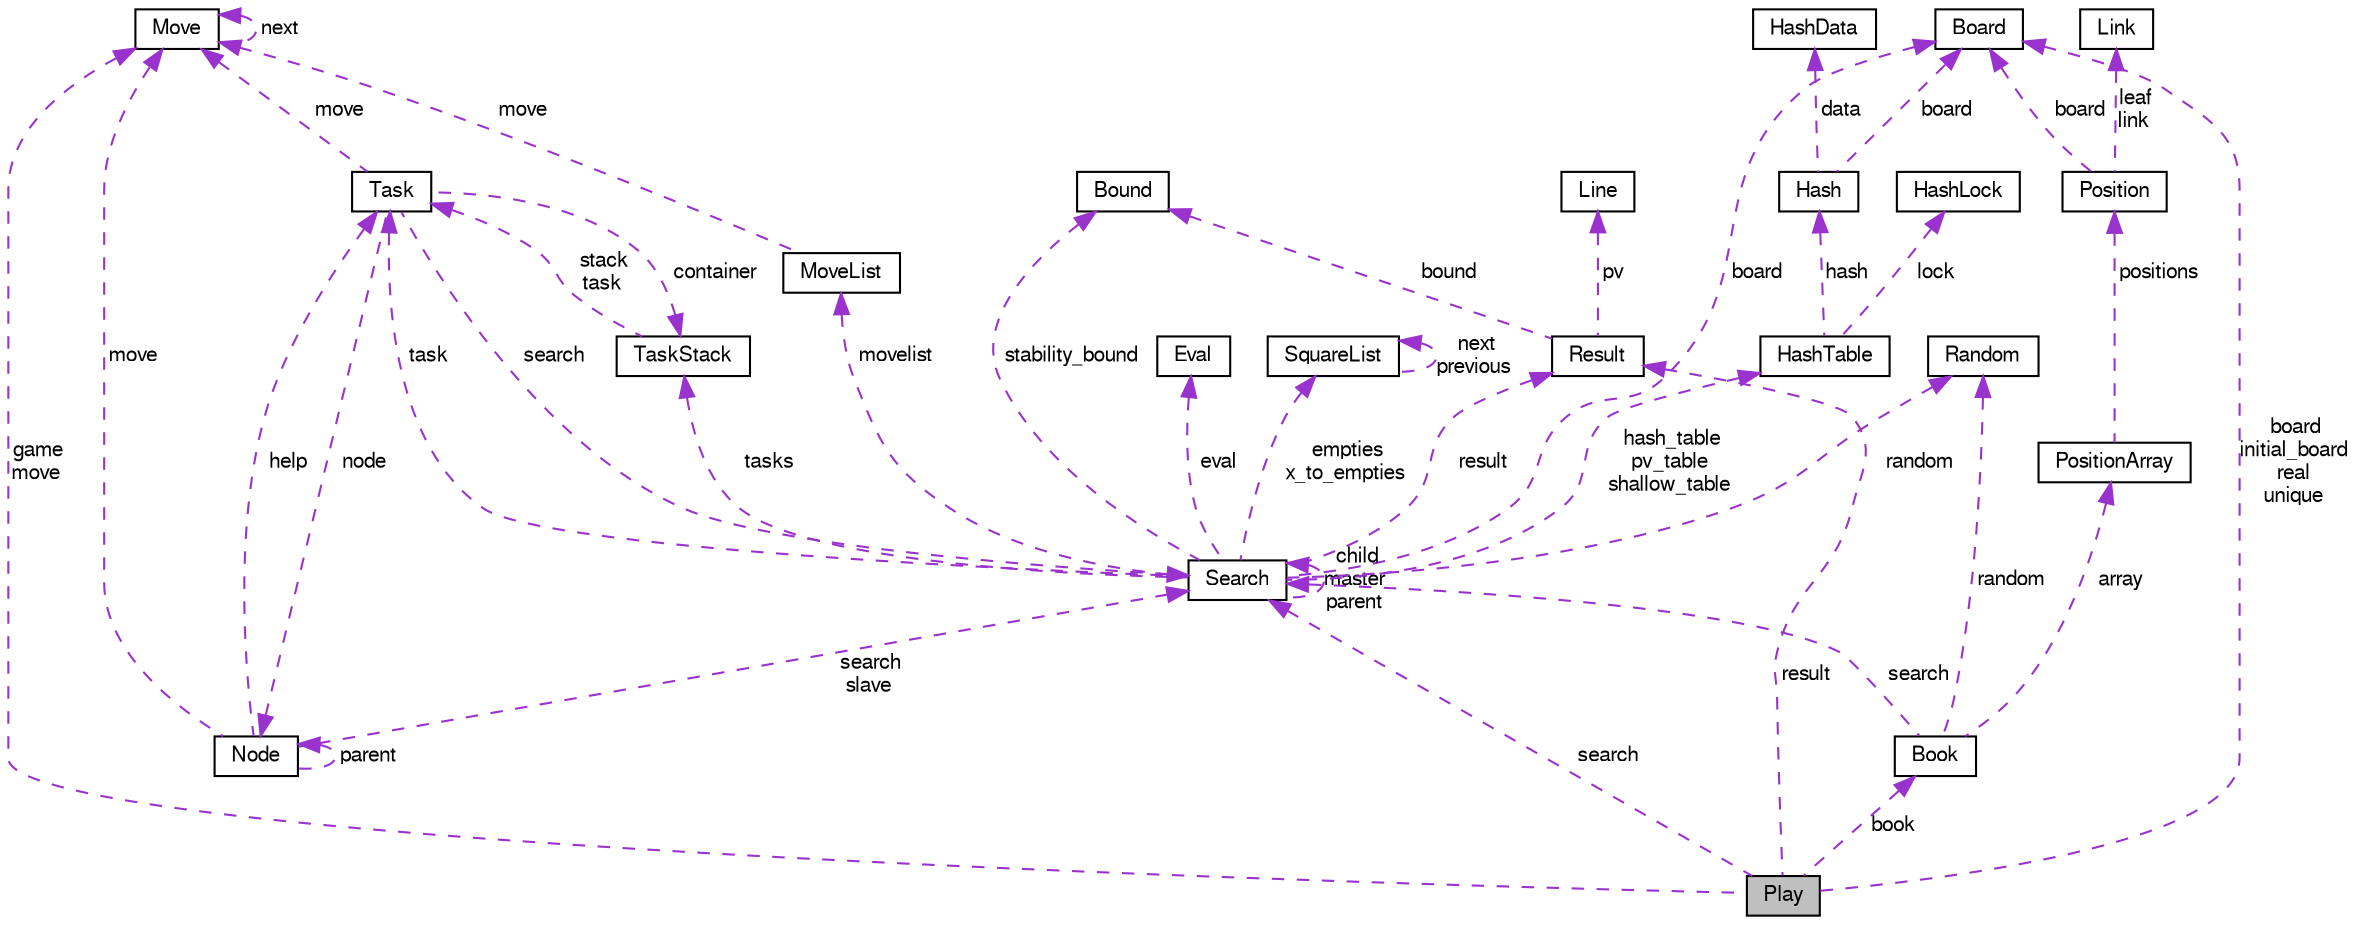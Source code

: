 digraph "Play"
{
 // LATEX_PDF_SIZE
  bgcolor="transparent";
  edge [fontname="FreeSans",fontsize="10",labelfontname="FreeSans",labelfontsize="10"];
  node [fontname="FreeSans",fontsize="10",shape=record];
  Node1 [label="Play",height=0.2,width=0.4,color="black", fillcolor="grey75", style="filled", fontcolor="black",tooltip=" "];
  Node2 -> Node1 [dir="back",color="darkorchid3",fontsize="10",style="dashed",label=" game\nmove" ,fontname="FreeSans"];
  Node2 [label="Move",height=0.2,width=0.4,color="black",URL="$structMove.html",tooltip=" "];
  Node2 -> Node2 [dir="back",color="darkorchid3",fontsize="10",style="dashed",label=" next" ,fontname="FreeSans"];
  Node3 -> Node1 [dir="back",color="darkorchid3",fontsize="10",style="dashed",label=" board\ninitial_board\nreal\nunique" ,fontname="FreeSans"];
  Node3 [label="Board",height=0.2,width=0.4,color="black",URL="$structBoard.html",tooltip=" "];
  Node4 -> Node1 [dir="back",color="darkorchid3",fontsize="10",style="dashed",label=" search" ,fontname="FreeSans"];
  Node4 [label="Search",height=0.2,width=0.4,color="black",URL="$structSearch.html",tooltip=" "];
  Node5 -> Node4 [dir="back",color="darkorchid3",fontsize="10",style="dashed",label=" random" ,fontname="FreeSans"];
  Node5 [label="Random",height=0.2,width=0.4,color="black",URL="$structRandom.html",tooltip=" "];
  Node3 -> Node4 [dir="back",color="darkorchid3",fontsize="10",style="dashed",label=" board" ,fontname="FreeSans"];
  Node6 -> Node4 [dir="back",color="darkorchid3",fontsize="10",style="dashed",label=" task" ,fontname="FreeSans"];
  Node6 [label="Task",height=0.2,width=0.4,color="black",URL="$structTask.html",tooltip=" "];
  Node2 -> Node6 [dir="back",color="darkorchid3",fontsize="10",style="dashed",label=" move" ,fontname="FreeSans"];
  Node7 -> Node6 [dir="back",color="darkorchid3",fontsize="10",style="dashed",label=" node" ,fontname="FreeSans"];
  Node7 [label="Node",height=0.2,width=0.4,color="black",URL="$structNode.html",tooltip=" "];
  Node2 -> Node7 [dir="back",color="darkorchid3",fontsize="10",style="dashed",label=" move" ,fontname="FreeSans"];
  Node7 -> Node7 [dir="back",color="darkorchid3",fontsize="10",style="dashed",label=" parent" ,fontname="FreeSans"];
  Node6 -> Node7 [dir="back",color="darkorchid3",fontsize="10",style="dashed",label=" help" ,fontname="FreeSans"];
  Node4 -> Node7 [dir="back",color="darkorchid3",fontsize="10",style="dashed",label=" search\nslave" ,fontname="FreeSans"];
  Node4 -> Node6 [dir="back",color="darkorchid3",fontsize="10",style="dashed",label=" search" ,fontname="FreeSans"];
  Node8 -> Node6 [dir="back",color="darkorchid3",fontsize="10",style="dashed",label=" container" ,fontname="FreeSans"];
  Node8 [label="TaskStack",height=0.2,width=0.4,color="black",URL="$structTaskStack.html",tooltip=" "];
  Node6 -> Node8 [dir="back",color="darkorchid3",fontsize="10",style="dashed",label=" stack\ntask" ,fontname="FreeSans"];
  Node9 -> Node4 [dir="back",color="darkorchid3",fontsize="10",style="dashed",label=" hash_table\npv_table\nshallow_table" ,fontname="FreeSans"];
  Node9 [label="HashTable",height=0.2,width=0.4,color="black",URL="$structHashTable.html",tooltip=" "];
  Node10 -> Node9 [dir="back",color="darkorchid3",fontsize="10",style="dashed",label=" lock" ,fontname="FreeSans"];
  Node10 [label="HashLock",height=0.2,width=0.4,color="black",URL="$structHashLock.html",tooltip=" "];
  Node11 -> Node9 [dir="back",color="darkorchid3",fontsize="10",style="dashed",label=" hash" ,fontname="FreeSans"];
  Node11 [label="Hash",height=0.2,width=0.4,color="black",URL="$structHash.html",tooltip=" "];
  Node3 -> Node11 [dir="back",color="darkorchid3",fontsize="10",style="dashed",label=" board" ,fontname="FreeSans"];
  Node12 -> Node11 [dir="back",color="darkorchid3",fontsize="10",style="dashed",label=" data" ,fontname="FreeSans"];
  Node12 [label="HashData",height=0.2,width=0.4,color="black",URL="$structHashData.html",tooltip=" "];
  Node4 -> Node4 [dir="back",color="darkorchid3",fontsize="10",style="dashed",label=" child\nmaster\nparent" ,fontname="FreeSans"];
  Node13 -> Node4 [dir="back",color="darkorchid3",fontsize="10",style="dashed",label=" eval" ,fontname="FreeSans"];
  Node13 [label="Eval",height=0.2,width=0.4,color="black",URL="$structEval.html",tooltip="evaluation function"];
  Node14 -> Node4 [dir="back",color="darkorchid3",fontsize="10",style="dashed",label=" stability_bound" ,fontname="FreeSans"];
  Node14 [label="Bound",height=0.2,width=0.4,color="black",URL="$structBound.html",tooltip=" "];
  Node8 -> Node4 [dir="back",color="darkorchid3",fontsize="10",style="dashed",label=" tasks" ,fontname="FreeSans"];
  Node15 -> Node4 [dir="back",color="darkorchid3",fontsize="10",style="dashed",label=" result" ,fontname="FreeSans"];
  Node15 [label="Result",height=0.2,width=0.4,color="black",URL="$structResult.html",tooltip=" "];
  Node16 -> Node15 [dir="back",color="darkorchid3",fontsize="10",style="dashed",label=" pv" ,fontname="FreeSans"];
  Node16 [label="Line",height=0.2,width=0.4,color="black",URL="$structLine.html",tooltip=" "];
  Node14 -> Node15 [dir="back",color="darkorchid3",fontsize="10",style="dashed",label=" bound" ,fontname="FreeSans"];
  Node17 -> Node4 [dir="back",color="darkorchid3",fontsize="10",style="dashed",label=" movelist" ,fontname="FreeSans"];
  Node17 [label="MoveList",height=0.2,width=0.4,color="black",URL="$structMoveList.html",tooltip=" "];
  Node2 -> Node17 [dir="back",color="darkorchid3",fontsize="10",style="dashed",label=" move" ,fontname="FreeSans"];
  Node18 -> Node4 [dir="back",color="darkorchid3",fontsize="10",style="dashed",label=" empties\nx_to_empties" ,fontname="FreeSans"];
  Node18 [label="SquareList",height=0.2,width=0.4,color="black",URL="$structSquareList.html",tooltip=" "];
  Node18 -> Node18 [dir="back",color="darkorchid3",fontsize="10",style="dashed",label=" next\nprevious" ,fontname="FreeSans"];
  Node19 -> Node1 [dir="back",color="darkorchid3",fontsize="10",style="dashed",label=" book" ,fontname="FreeSans"];
  Node19 [label="Book",height=0.2,width=0.4,color="black",URL="$structBook.html",tooltip="The opening book."];
  Node20 -> Node19 [dir="back",color="darkorchid3",fontsize="10",style="dashed",label=" array" ,fontname="FreeSans"];
  Node20 [label="PositionArray",height=0.2,width=0.4,color="black",URL="$structPositionArray.html",tooltip="An array with positions."];
  Node21 -> Node20 [dir="back",color="darkorchid3",fontsize="10",style="dashed",label=" positions" ,fontname="FreeSans"];
  Node21 [label="Position",height=0.2,width=0.4,color="black",URL="$structPosition.html",tooltip="A position stored in the book."];
  Node3 -> Node21 [dir="back",color="darkorchid3",fontsize="10",style="dashed",label=" board" ,fontname="FreeSans"];
  Node22 -> Node21 [dir="back",color="darkorchid3",fontsize="10",style="dashed",label=" leaf\nlink" ,fontname="FreeSans"];
  Node22 [label="Link",height=0.2,width=0.4,color="black",URL="$structLink.html",tooltip="a move (with its score) linking to another Position."];
  Node5 -> Node19 [dir="back",color="darkorchid3",fontsize="10",style="dashed",label=" random" ,fontname="FreeSans"];
  Node4 -> Node19 [dir="back",color="darkorchid3",fontsize="10",style="dashed",label=" search" ,fontname="FreeSans"];
  Node15 -> Node1 [dir="back",color="darkorchid3",fontsize="10",style="dashed",label=" result" ,fontname="FreeSans"];
}
